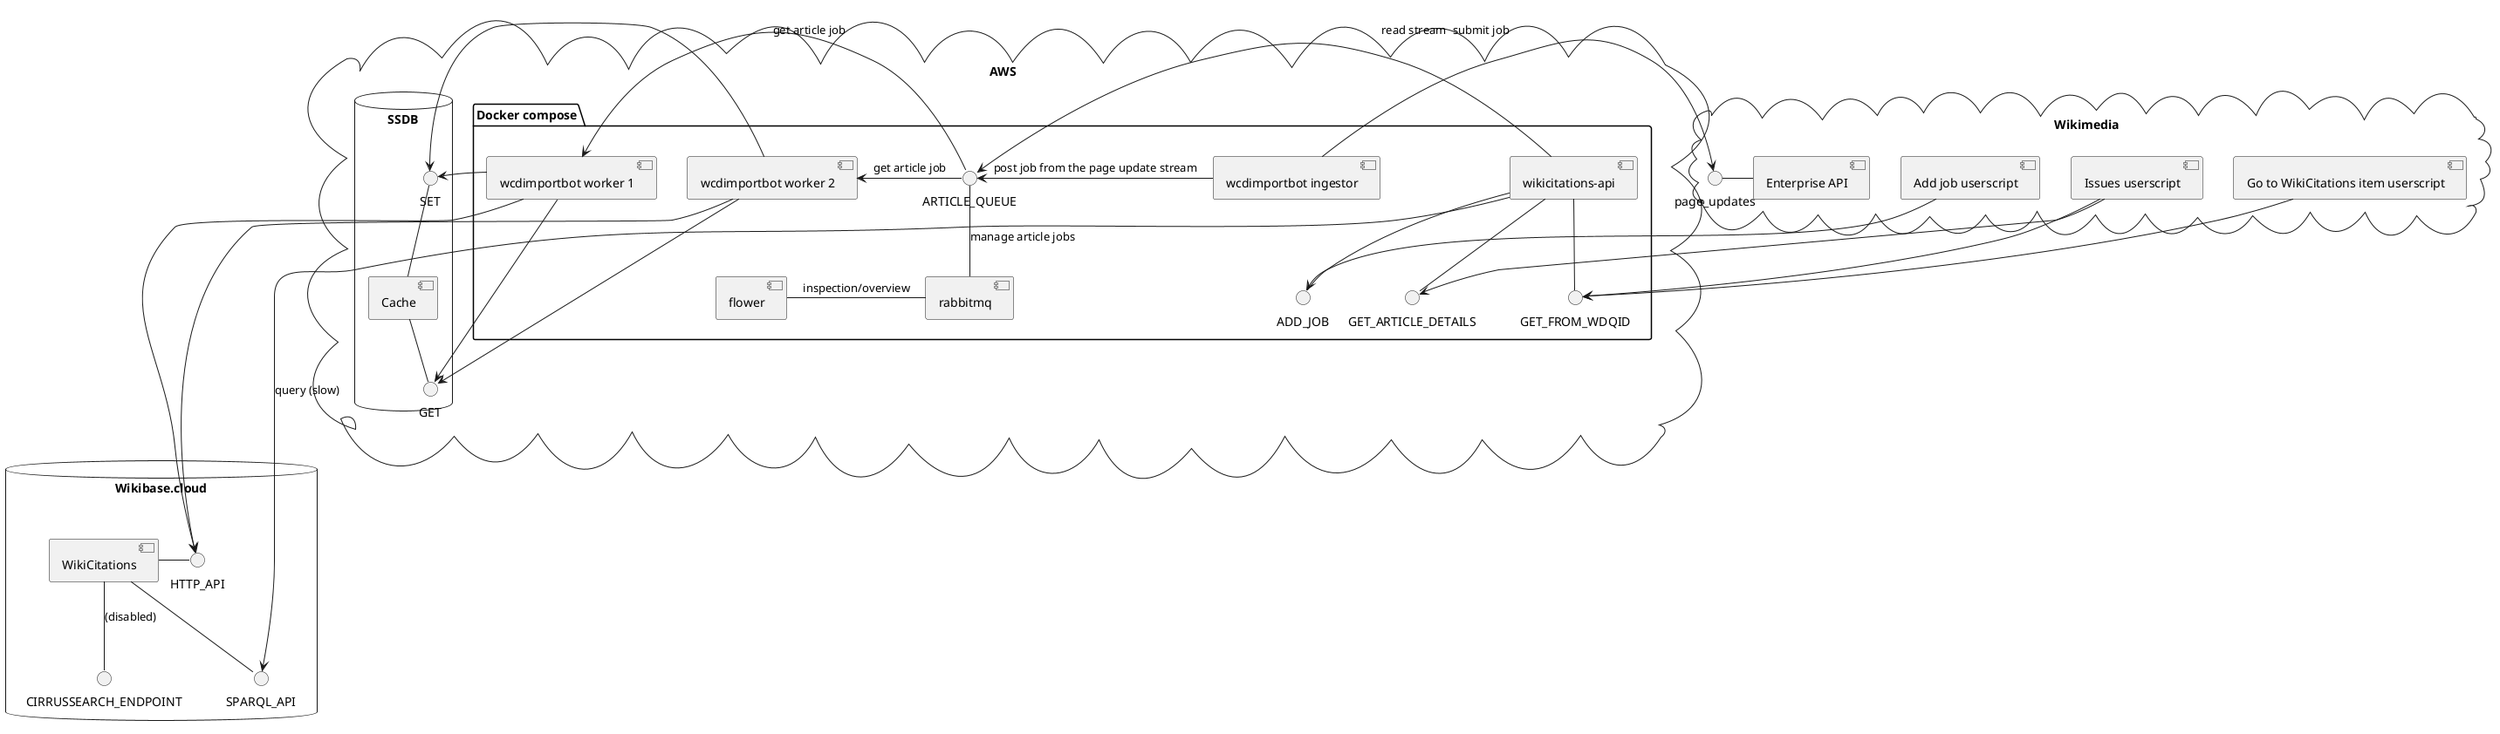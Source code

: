 @startuml
'https://plantuml.com/component-diagram

cloud "AWS" {
    package "Docker compose" {
        [flower] as F
        [rabbitmq] as RM
        [wikicitations-api] as WA
        [wcdimportbot ingestor] as WI
        [wcdimportbot worker 1] as WW1
        [wcdimportbot worker 2] as WW2
        F -RM : inspection/overview
        ARTICLE_QUEUE -- RM : manage article jobs
        ARTICLE_QUEUE <- WI : post job from the page update stream
        ARTICLE_QUEUE -> WW1 : get article job
        ARTICLE_QUEUE -> WW2 : get article job
        WA -> ARTICLE_QUEUE : submit job
        WA -- ADD_JOB
        WA -- GET_FROM_WDQID
        WA -- GET_ARTICLE_DETAILS
    }
    database "SSDB" {
        [Cache] -up- SET
        [Cache] -- GET
        WW1 -> GET
        WW2 -> GET
        WW1 -> SET
        WW2 -> SET
    }
}

cloud "Wikimedia"{
  WI -> page_updates : read stream
  [Add job userscript] -> ADD_JOB
  [Issues userscript] --> GET_ARTICLE_DETAILS
  [Issues userscript] --> GET_FROM_WDQID
  [Go to WikiCitations item userscript] --> GET_FROM_WDQID
  [Enterprise API] -left- page_updates
}

database "Wikibase.cloud" {
    [WikiCitations] as WC
    WC -- CIRRUSSEARCH_ENDPOINT : (disabled)
    WC - HTTP_API
    WC -- SPARQL_API
    WA -----> SPARQL_API : query (slow)
    WW1 --> HTTP_API
    WW2 --> HTTP_API
}
@enduml